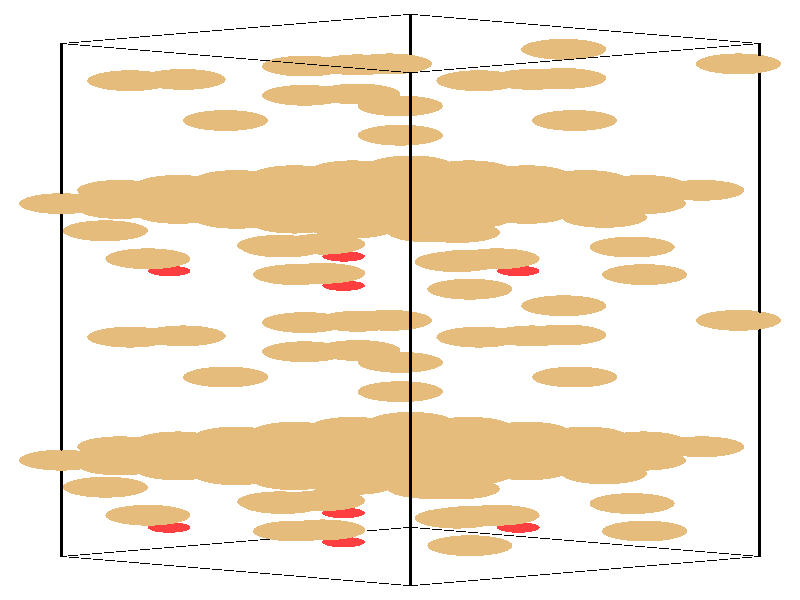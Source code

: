 #include "colors.inc"
#include "finish.inc"

global_settings {assumed_gamma 1 max_trace_level 6}
background {color White}
camera {orthographic
  right -24.82*x up 76.08*y
  direction 1.00*z
  location <0,0,50.00> look_at <0,0,0>}
light_source {<  2.00,   3.00,  40.00> color White
  area_light <0.70, 0, 0>, <0, 0.70, 0>, 3, 3
  adaptive 1 jitter}

#declare simple = finish {phong 0.7}
#declare pale = finish {ambient .5 diffuse .85 roughness .001 specular 0.200 }
#declare intermediate = finish {ambient 0.3 diffuse 0.6 specular 0.10 roughness 0.04 }
#declare vmd = finish {ambient .0 diffuse .65 phong 0.1 phong_size 40. specular 0.500 }
#declare jmol = finish {ambient .2 diffuse .6 specular 1 roughness .001 metallic}
#declare ase2 = finish {ambient 0.05 brilliance 3 diffuse 0.6 metallic specular 0.70 roughness 0.04 reflection 0.15}
#declare ase3 = finish {ambient .15 brilliance 2 diffuse .6 metallic specular 1. roughness .001 reflection .0}
#declare glass = finish {ambient .05 diffuse .3 specular 1. roughness .001}
#declare glass2 = finish {ambient .0 diffuse .3 specular 1. reflection .25 roughness .001}
#declare Rcell = 0.050;
#declare Rbond = 0.100;

#macro atom(LOC, R, COL, TRANS, FIN)
  sphere{LOC, R texture{pigment{color COL transmit TRANS} finish{FIN}}}
#end
#macro constrain(LOC, R, COL, TRANS FIN)
union{torus{R, Rcell rotate 45*z texture{pigment{color COL transmit TRANS} finish{FIN}}}
      torus{R, Rcell rotate -45*z texture{pigment{color COL transmit TRANS} finish{FIN}}}
      translate LOC}
#end

cylinder {<-10.50, -32.52, -33.83>, <  0.33, -36.23, -23.65>, Rcell pigment {Black}}
cylinder {<  0.33, -28.82, -44.00>, < 11.16, -32.52, -33.83>, Rcell pigment {Black}}
cylinder {<  0.33,  36.23, -20.33>, < 11.16,  32.52, -10.15>, Rcell pigment {Black}}
cylinder {<-10.50,  32.52, -10.15>, <  0.33,  28.82,   0.03>, Rcell pigment {Black}}
cylinder {<-10.50, -32.52, -33.83>, <  0.33, -28.82, -44.00>, Rcell pigment {Black}}
cylinder {<  0.33, -36.23, -23.65>, < 11.16, -32.52, -33.83>, Rcell pigment {Black}}
cylinder {<  0.33,  28.82,   0.03>, < 11.16,  32.52, -10.15>, Rcell pigment {Black}}
cylinder {<-10.50,  32.52, -10.15>, <  0.33,  36.23, -20.33>, Rcell pigment {Black}}
cylinder {<-10.50, -32.52, -33.83>, <-10.50,  32.52, -10.15>, Rcell pigment {Black}}
cylinder {<  0.33, -36.23, -23.65>, <  0.33,  28.82,   0.03>, Rcell pigment {Black}}
cylinder {< 11.16, -32.52, -33.83>, < 11.16,  32.52, -10.15>, Rcell pigment {Black}}
cylinder {<  0.33, -28.82, -44.00>, <  0.33,  36.23, -20.33>, Rcell pigment {Black}}
atom(<-10.50, -20.31, -29.38>, 1.32, rgb <0.78, 0.50, 0.20>, 0.0, ase3) // #0 
atom(< -8.69, -20.92, -27.68>, 1.32, rgb <0.78, 0.50, 0.20>, 0.0, ase3) // #1 
atom(< -6.89, -21.54, -25.99>, 1.32, rgb <0.78, 0.50, 0.20>, 0.0, ase3) // #2 
atom(< -8.69, -19.69, -31.08>, 1.32, rgb <0.78, 0.50, 0.20>, 0.0, ase3) // #3 
atom(< -6.89, -20.31, -29.38>, 1.32, rgb <0.78, 0.50, 0.20>, 0.0, ase3) // #4 
atom(< -5.08, -20.92, -27.68>, 1.32, rgb <0.78, 0.50, 0.20>, 0.0, ase3) // #5 
atom(< -6.89, -19.07, -32.77>, 1.32, rgb <0.78, 0.50, 0.20>, 0.0, ase3) // #6 
atom(< -5.08, -19.69, -31.08>, 1.32, rgb <0.78, 0.50, 0.20>, 0.0, ase3) // #7 
atom(< -3.28, -20.31, -29.38>, 1.32, rgb <0.78, 0.50, 0.20>, 0.0, ase3) // #8 
atom(< -8.69, -18.61, -28.76>, 1.32, rgb <0.78, 0.50, 0.20>, 0.0, ase3) // #9 
atom(< -6.89, -19.23, -27.07>, 1.32, rgb <0.78, 0.50, 0.20>, 0.0, ase3) // #10 
atom(< -5.08, -19.85, -25.37>, 1.32, rgb <0.78, 0.50, 0.20>, 0.0, ase3) // #11 
atom(< -6.89, -17.99, -30.46>, 1.32, rgb <0.78, 0.50, 0.20>, 0.0, ase3) // #12 
atom(< -5.08, -18.61, -28.76>, 1.32, rgb <0.78, 0.50, 0.20>, 0.0, ase3) // #13 
atom(< -3.28, -19.23, -27.07>, 1.32, rgb <0.78, 0.50, 0.20>, 0.0, ase3) // #14 
atom(< -5.08, -17.38, -32.15>, 1.32, rgb <0.78, 0.50, 0.20>, 0.0, ase3) // #15 
atom(< -3.28, -17.99, -30.46>, 1.32, rgb <0.78, 0.50, 0.20>, 0.0, ase3) // #16 
atom(< -1.47, -18.61, -28.76>, 1.32, rgb <0.78, 0.50, 0.20>, 0.0, ase3) // #17 
atom(< -3.73,   6.93, -12.79>, 1.32, rgb <0.78, 0.50, 0.20>, 0.0, ase3) // #18 
atom(< -2.96,  -2.86, -31.03>, 1.32, rgb <0.78, 0.50, 0.20>, 0.0, ase3) // #19 
atom(< -5.41,  -9.77, -25.56>, 1.32, rgb <0.78, 0.50, 0.20>, 0.0, ase3) // #20 
atom(< -3.24,   3.22, -21.82>, 1.32, rgb <0.78, 0.50, 0.20>, 0.0, ase3) // #21 
atom(<  1.78,   4.86, -13.93>, 1.32, rgb <0.78, 0.50, 0.20>, 0.0, ase3) // #22 
atom(<  6.34,  10.48, -20.02>, 1.32, rgb <0.78, 0.50, 0.20>, 0.0, ase3) // #23 
atom(<  4.10,  -4.55, -23.57>, 1.32, rgb <0.78, 0.50, 0.20>, 0.0, ase3) // #24 
atom(< -0.33,  -2.58, -23.09>, 1.32, rgb <0.78, 0.50, 0.20>, 0.0, ase3) // #25 
atom(< -2.40,   3.38, -12.33>, 1.32, rgb <0.78, 0.50, 0.20>, 0.0, ase3) // #26 
atom(<  3.67,   3.68, -22.30>, 0.66, rgb <1.00, 0.05, 0.05>, 0.0, ase3) // #27 
atom(<  0.61, -19.57, -34.22>, 0.76, rgb <0.56, 0.56, 0.56>, 0.0, ase3) // #28 
atom(<-10.50,  12.22, -17.54>, 1.32, rgb <0.78, 0.50, 0.20>, 0.0, ase3) // #29 
atom(< -8.69,  11.60, -15.85>, 1.32, rgb <0.78, 0.50, 0.20>, 0.0, ase3) // #30 
atom(< -6.89,  10.98, -14.15>, 1.32, rgb <0.78, 0.50, 0.20>, 0.0, ase3) // #31 
atom(< -8.69,  12.83, -19.24>, 1.32, rgb <0.78, 0.50, 0.20>, 0.0, ase3) // #32 
atom(< -6.89,  12.22, -17.54>, 1.32, rgb <0.78, 0.50, 0.20>, 0.0, ase3) // #33 
atom(< -5.08,  11.60, -15.85>, 1.32, rgb <0.78, 0.50, 0.20>, 0.0, ase3) // #34 
atom(< -6.89,  13.45, -20.93>, 1.32, rgb <0.78, 0.50, 0.20>, 0.0, ase3) // #35 
atom(< -5.08,  12.83, -19.24>, 1.32, rgb <0.78, 0.50, 0.20>, 0.0, ase3) // #36 
atom(< -3.28,  12.22, -17.54>, 1.32, rgb <0.78, 0.50, 0.20>, 0.0, ase3) // #37 
atom(< -8.69,  13.91, -16.92>, 1.32, rgb <0.78, 0.50, 0.20>, 0.0, ase3) // #38 
atom(< -6.89,  13.29, -15.23>, 1.32, rgb <0.78, 0.50, 0.20>, 0.0, ase3) // #39 
atom(< -5.08,  12.68, -13.53>, 1.32, rgb <0.78, 0.50, 0.20>, 0.0, ase3) // #40 
atom(< -6.89,  14.53, -18.62>, 1.32, rgb <0.78, 0.50, 0.20>, 0.0, ase3) // #41 
atom(< -5.08,  13.91, -16.92>, 1.32, rgb <0.78, 0.50, 0.20>, 0.0, ase3) // #42 
atom(< -3.28,  13.29, -15.23>, 1.32, rgb <0.78, 0.50, 0.20>, 0.0, ase3) // #43 
atom(< -5.08,  15.15, -20.32>, 1.32, rgb <0.78, 0.50, 0.20>, 0.0, ase3) // #44 
atom(< -3.28,  14.53, -18.62>, 1.32, rgb <0.78, 0.50, 0.20>, 0.0, ase3) // #45 
atom(< -1.47,  13.91, -16.92>, 1.32, rgb <0.78, 0.50, 0.20>, 0.0, ase3) // #46 
atom(< -3.73, -25.59, -24.62>, 1.32, rgb <0.78, 0.50, 0.20>, 0.0, ase3) // #47 
atom(< -2.96,  29.66, -19.19>, 1.32, rgb <0.78, 0.50, 0.20>, 0.0, ase3) // #48 
atom(< -5.41,  22.76, -13.73>, 1.32, rgb <0.78, 0.50, 0.20>, 0.0, ase3) // #49 
atom(< -3.24, -29.30, -33.66>, 1.32, rgb <0.78, 0.50, 0.20>, 0.0, ase3) // #50 
atom(<  1.78, -27.66, -25.77>, 1.32, rgb <0.78, 0.50, 0.20>, 0.0, ase3) // #51 
atom(<  6.34, -22.04, -31.86>, 1.32, rgb <0.78, 0.50, 0.20>, 0.0, ase3) // #52 
atom(<  4.10,  27.97, -11.73>, 1.32, rgb <0.78, 0.50, 0.20>, 0.0, ase3) // #53 
atom(< -0.33,  29.94, -11.25>, 1.32, rgb <0.78, 0.50, 0.20>, 0.0, ase3) // #54 
atom(< -2.40, -29.15, -24.16>, 1.32, rgb <0.78, 0.50, 0.20>, 0.0, ase3) // #55 
atom(<  3.67, -28.85, -34.14>, 0.66, rgb <1.00, 0.05, 0.05>, 0.0, ase3) // #56 
atom(<  0.61,  12.96, -22.38>, 0.76, rgb <0.56, 0.56, 0.56>, 0.0, ase3) // #57 
atom(< -5.08, -18.45, -34.47>, 1.32, rgb <0.78, 0.50, 0.20>, 0.0, ase3) // #58 
atom(< -3.28, -19.07, -32.77>, 1.32, rgb <0.78, 0.50, 0.20>, 0.0, ase3) // #59 
atom(< -1.47, -19.69, -31.08>, 1.32, rgb <0.78, 0.50, 0.20>, 0.0, ase3) // #60 
atom(< -3.28, -17.84, -36.16>, 1.32, rgb <0.78, 0.50, 0.20>, 0.0, ase3) // #61 
atom(< -1.47, -18.45, -34.47>, 1.32, rgb <0.78, 0.50, 0.20>, 0.0, ase3) // #62 
atom(<  0.33, -19.07, -32.77>, 1.32, rgb <0.78, 0.50, 0.20>, 0.0, ase3) // #63 
atom(< -1.47, -17.22, -37.86>, 1.32, rgb <0.78, 0.50, 0.20>, 0.0, ase3) // #64 
atom(<  0.33, -17.84, -36.16>, 1.32, rgb <0.78, 0.50, 0.20>, 0.0, ase3) // #65 
atom(<  2.14, -18.45, -34.47>, 1.32, rgb <0.78, 0.50, 0.20>, 0.0, ase3) // #66 
atom(< -3.28, -16.76, -33.85>, 1.32, rgb <0.78, 0.50, 0.20>, 0.0, ase3) // #67 
atom(< -1.47, -17.38, -32.15>, 1.32, rgb <0.78, 0.50, 0.20>, 0.0, ase3) // #68 
atom(<  0.33, -17.99, -30.46>, 1.32, rgb <0.78, 0.50, 0.20>, 0.0, ase3) // #69 
atom(< -1.47, -16.14, -35.55>, 1.32, rgb <0.78, 0.50, 0.20>, 0.0, ase3) // #70 
atom(<  0.33, -16.76, -33.85>, 1.32, rgb <0.78, 0.50, 0.20>, 0.0, ase3) // #71 
atom(<  2.14, -17.38, -32.15>, 1.32, rgb <0.78, 0.50, 0.20>, 0.0, ase3) // #72 
atom(<  0.33, -15.52, -37.24>, 1.32, rgb <0.78, 0.50, 0.20>, 0.0, ase3) // #73 
atom(<  2.14, -16.14, -35.55>, 1.32, rgb <0.78, 0.50, 0.20>, 0.0, ase3) // #74 
atom(<  3.94, -16.76, -33.85>, 1.32, rgb <0.78, 0.50, 0.20>, 0.0, ase3) // #75 
atom(<  1.69,   8.78, -17.87>, 1.32, rgb <0.78, 0.50, 0.20>, 0.0, ase3) // #76 
atom(< -8.38,  -4.71, -25.94>, 1.32, rgb <0.78, 0.50, 0.20>, 0.0, ase3) // #77 
atom(<  0.01,  -7.91, -30.65>, 1.32, rgb <0.78, 0.50, 0.20>, 0.0, ase3) // #78 
atom(<  2.17,   5.08, -26.91>, 1.32, rgb <0.78, 0.50, 0.20>, 0.0, ase3) // #79 
atom(<  7.20,   6.71, -19.02>, 1.32, rgb <0.78, 0.50, 0.20>, 0.0, ase3) // #80 
atom(<  0.92,   8.63, -14.93>, 1.32, rgb <0.78, 0.50, 0.20>, 0.0, ase3) // #81 
atom(< -1.31,  -6.40, -18.48>, 1.32, rgb <0.78, 0.50, 0.20>, 0.0, ase3) // #82 
atom(<  5.08,  -0.73, -28.17>, 1.32, rgb <0.78, 0.50, 0.20>, 0.0, ase3) // #83 
atom(<  3.01,   5.23, -17.42>, 1.32, rgb <0.78, 0.50, 0.20>, 0.0, ase3) // #84 
atom(< -1.75,   1.82, -17.22>, 0.66, rgb <1.00, 0.05, 0.05>, 0.0, ase3) // #85 
atom(< -4.80, -21.42, -29.13>, 0.76, rgb <0.56, 0.56, 0.56>, 0.0, ase3) // #86 
atom(< -5.08,  14.07, -22.63>, 1.32, rgb <0.78, 0.50, 0.20>, 0.0, ase3) // #87 
atom(< -3.28,  13.45, -20.93>, 1.32, rgb <0.78, 0.50, 0.20>, 0.0, ase3) // #88 
atom(< -1.47,  12.83, -19.24>, 1.32, rgb <0.78, 0.50, 0.20>, 0.0, ase3) // #89 
atom(< -3.28,  14.69, -24.33>, 1.32, rgb <0.78, 0.50, 0.20>, 0.0, ase3) // #90 
atom(< -1.47,  14.07, -22.63>, 1.32, rgb <0.78, 0.50, 0.20>, 0.0, ase3) // #91 
atom(<  0.33,  13.45, -20.93>, 1.32, rgb <0.78, 0.50, 0.20>, 0.0, ase3) // #92 
atom(< -1.47,  15.30, -26.02>, 1.32, rgb <0.78, 0.50, 0.20>, 0.0, ase3) // #93 
atom(<  0.33,  14.69, -24.33>, 1.32, rgb <0.78, 0.50, 0.20>, 0.0, ase3) // #94 
atom(<  2.14,  14.07, -22.63>, 1.32, rgb <0.78, 0.50, 0.20>, 0.0, ase3) // #95 
atom(< -3.28,  15.76, -22.01>, 1.32, rgb <0.78, 0.50, 0.20>, 0.0, ase3) // #96 
atom(< -1.47,  15.15, -20.32>, 1.32, rgb <0.78, 0.50, 0.20>, 0.0, ase3) // #97 
atom(<  0.33,  14.53, -18.62>, 1.32, rgb <0.78, 0.50, 0.20>, 0.0, ase3) // #98 
atom(< -1.47,  16.38, -23.71>, 1.32, rgb <0.78, 0.50, 0.20>, 0.0, ase3) // #99 
atom(<  0.33,  15.76, -22.01>, 1.32, rgb <0.78, 0.50, 0.20>, 0.0, ase3) // #100 
atom(<  2.14,  15.15, -20.32>, 1.32, rgb <0.78, 0.50, 0.20>, 0.0, ase3) // #101 
atom(<  0.33,  17.00, -25.41>, 1.32, rgb <0.78, 0.50, 0.20>, 0.0, ase3) // #102 
atom(<  2.14,  16.38, -23.71>, 1.32, rgb <0.78, 0.50, 0.20>, 0.0, ase3) // #103 
atom(<  3.94,  15.76, -22.01>, 1.32, rgb <0.78, 0.50, 0.20>, 0.0, ase3) // #104 
atom(<  1.69, -23.74, -29.71>, 1.32, rgb <0.78, 0.50, 0.20>, 0.0, ase3) // #105 
atom(< -8.38,  27.81, -14.10>, 1.32, rgb <0.78, 0.50, 0.20>, 0.0, ase3) // #106 
atom(<  0.01,  24.61, -18.81>, 1.32, rgb <0.78, 0.50, 0.20>, 0.0, ase3) // #107 
atom(<  2.17, -27.45, -38.75>, 1.32, rgb <0.78, 0.50, 0.20>, 0.0, ase3) // #108 
atom(<  7.20, -25.81, -30.86>, 1.32, rgb <0.78, 0.50, 0.20>, 0.0, ase3) // #109 
atom(<  0.92, -23.89, -26.77>, 1.32, rgb <0.78, 0.50, 0.20>, 0.0, ase3) // #110 
atom(< -1.31,  26.12,  -6.64>, 1.32, rgb <0.78, 0.50, 0.20>, 0.0, ase3) // #111 
atom(<  5.08,  31.79, -16.34>, 1.32, rgb <0.78, 0.50, 0.20>, 0.0, ase3) // #112 
atom(<  3.01, -27.29, -29.25>, 1.32, rgb <0.78, 0.50, 0.20>, 0.0, ase3) // #113 
atom(< -1.75, -30.70, -29.05>, 0.66, rgb <1.00, 0.05, 0.05>, 0.0, ase3) // #114 
atom(< -4.80,  11.10, -17.29>, 0.76, rgb <0.56, 0.56, 0.56>, 0.0, ase3) // #115 
atom(< -5.08, -22.16, -24.29>, 1.32, rgb <0.78, 0.50, 0.20>, 0.0, ase3) // #116 
atom(< -3.28, -22.78, -22.59>, 1.32, rgb <0.78, 0.50, 0.20>, 0.0, ase3) // #117 
atom(< -1.47, -23.39, -20.90>, 1.32, rgb <0.78, 0.50, 0.20>, 0.0, ase3) // #118 
atom(< -3.28, -21.54, -25.99>, 1.32, rgb <0.78, 0.50, 0.20>, 0.0, ase3) // #119 
atom(< -1.47, -22.16, -24.29>, 1.32, rgb <0.78, 0.50, 0.20>, 0.0, ase3) // #120 
atom(<  0.33, -22.78, -22.59>, 1.32, rgb <0.78, 0.50, 0.20>, 0.0, ase3) // #121 
atom(< -1.47, -20.92, -27.68>, 1.32, rgb <0.78, 0.50, 0.20>, 0.0, ase3) // #122 
atom(<  0.33, -21.54, -25.99>, 1.32, rgb <0.78, 0.50, 0.20>, 0.0, ase3) // #123 
atom(<  2.14, -22.16, -24.29>, 1.32, rgb <0.78, 0.50, 0.20>, 0.0, ase3) // #124 
atom(< -3.28, -20.46, -23.67>, 1.32, rgb <0.78, 0.50, 0.20>, 0.0, ase3) // #125 
atom(< -1.47, -21.08, -21.98>, 1.32, rgb <0.78, 0.50, 0.20>, 0.0, ase3) // #126 
atom(<  0.33, -21.70, -20.28>, 1.32, rgb <0.78, 0.50, 0.20>, 0.0, ase3) // #127 
atom(< -1.47, -19.85, -25.37>, 1.32, rgb <0.78, 0.50, 0.20>, 0.0, ase3) // #128 
atom(<  0.33, -20.46, -23.67>, 1.32, rgb <0.78, 0.50, 0.20>, 0.0, ase3) // #129 
atom(<  2.14, -21.08, -21.98>, 1.32, rgb <0.78, 0.50, 0.20>, 0.0, ase3) // #130 
atom(<  0.33, -19.23, -27.07>, 1.32, rgb <0.78, 0.50, 0.20>, 0.0, ase3) // #131 
atom(<  2.14, -19.85, -25.37>, 1.32, rgb <0.78, 0.50, 0.20>, 0.0, ase3) // #132 
atom(<  3.94, -20.46, -23.67>, 1.32, rgb <0.78, 0.50, 0.20>, 0.0, ase3) // #133 
atom(< -9.14,   8.78, -17.87>, 1.32, rgb <0.78, 0.50, 0.20>, 0.0, ase3) // #134 
atom(<  2.45,  -4.71, -25.94>, 1.32, rgb <0.78, 0.50, 0.20>, 0.0, ase3) // #135 
atom(<  0.01, -11.62, -20.47>, 1.32, rgb <0.78, 0.50, 0.20>, 0.0, ase3) // #136 
atom(<  2.17,   1.37, -16.73>, 1.32, rgb <0.78, 0.50, 0.20>, 0.0, ase3) // #137 
atom(< -3.63,   6.71, -19.02>, 1.32, rgb <0.78, 0.50, 0.20>, 0.0, ase3) // #138 
atom(<  0.92,  12.33, -25.11>, 1.32, rgb <0.78, 0.50, 0.20>, 0.0, ase3) // #139 
atom(< -1.31,  -2.70, -28.66>, 1.32, rgb <0.78, 0.50, 0.20>, 0.0, ase3) // #140 
atom(<  5.08,  -4.43, -18.00>, 1.32, rgb <0.78, 0.50, 0.20>, 0.0, ase3) // #141 
atom(< -7.82,   5.23, -17.42>, 1.32, rgb <0.78, 0.50, 0.20>, 0.0, ase3) // #142 
atom(< -1.75,   5.53, -27.39>, 0.66, rgb <1.00, 0.05, 0.05>, 0.0, ase3) // #143 
atom(<  6.03, -21.42, -29.13>, 0.76, rgb <0.56, 0.56, 0.56>, 0.0, ase3) // #144 
atom(< -5.08,  10.36, -12.45>, 1.32, rgb <0.78, 0.50, 0.20>, 0.0, ase3) // #145 
atom(< -3.28,   9.75, -10.76>, 1.32, rgb <0.78, 0.50, 0.20>, 0.0, ase3) // #146 
atom(< -1.47,   9.13,  -9.06>, 1.32, rgb <0.78, 0.50, 0.20>, 0.0, ase3) // #147 
atom(< -3.28,  10.98, -14.15>, 1.32, rgb <0.78, 0.50, 0.20>, 0.0, ase3) // #148 
atom(< -1.47,  10.36, -12.45>, 1.32, rgb <0.78, 0.50, 0.20>, 0.0, ase3) // #149 
atom(<  0.33,   9.75, -10.76>, 1.32, rgb <0.78, 0.50, 0.20>, 0.0, ase3) // #150 
atom(< -1.47,  11.60, -15.85>, 1.32, rgb <0.78, 0.50, 0.20>, 0.0, ase3) // #151 
atom(<  0.33,  10.98, -14.15>, 1.32, rgb <0.78, 0.50, 0.20>, 0.0, ase3) // #152 
atom(<  2.14,  10.36, -12.45>, 1.32, rgb <0.78, 0.50, 0.20>, 0.0, ase3) // #153 
atom(< -3.28,  12.06, -11.84>, 1.32, rgb <0.78, 0.50, 0.20>, 0.0, ase3) // #154 
atom(< -1.47,  11.44, -10.14>, 1.32, rgb <0.78, 0.50, 0.20>, 0.0, ase3) // #155 
atom(<  0.33,  10.83,  -8.44>, 1.32, rgb <0.78, 0.50, 0.20>, 0.0, ase3) // #156 
atom(< -1.47,  12.68, -13.53>, 1.32, rgb <0.78, 0.50, 0.20>, 0.0, ase3) // #157 
atom(<  0.33,  12.06, -11.84>, 1.32, rgb <0.78, 0.50, 0.20>, 0.0, ase3) // #158 
atom(<  2.14,  11.44, -10.14>, 1.32, rgb <0.78, 0.50, 0.20>, 0.0, ase3) // #159 
atom(<  0.33,  13.29, -15.23>, 1.32, rgb <0.78, 0.50, 0.20>, 0.0, ase3) // #160 
atom(<  2.14,  12.68, -13.53>, 1.32, rgb <0.78, 0.50, 0.20>, 0.0, ase3) // #161 
atom(<  3.94,  12.06, -11.84>, 1.32, rgb <0.78, 0.50, 0.20>, 0.0, ase3) // #162 
atom(< -9.14, -23.74, -29.71>, 1.32, rgb <0.78, 0.50, 0.20>, 0.0, ase3) // #163 
atom(<  2.45,  27.81, -14.10>, 1.32, rgb <0.78, 0.50, 0.20>, 0.0, ase3) // #164 
atom(<  0.01,  20.90,  -8.64>, 1.32, rgb <0.78, 0.50, 0.20>, 0.0, ase3) // #165 
atom(<  2.17, -31.15, -28.57>, 1.32, rgb <0.78, 0.50, 0.20>, 0.0, ase3) // #166 
atom(< -3.63, -25.81, -30.86>, 1.32, rgb <0.78, 0.50, 0.20>, 0.0, ase3) // #167 
atom(<  0.92, -20.19, -36.95>, 1.32, rgb <0.78, 0.50, 0.20>, 0.0, ase3) // #168 
atom(< -1.31,  29.82, -16.82>, 1.32, rgb <0.78, 0.50, 0.20>, 0.0, ase3) // #169 
atom(<  5.08,  28.09,  -6.16>, 1.32, rgb <0.78, 0.50, 0.20>, 0.0, ase3) // #170 
atom(< -7.82, -27.29, -29.25>, 1.32, rgb <0.78, 0.50, 0.20>, 0.0, ase3) // #171 
atom(< -1.75, -27.00, -39.23>, 0.66, rgb <1.00, 0.05, 0.05>, 0.0, ase3) // #172 
atom(<  6.03,  11.10, -17.29>, 0.76, rgb <0.56, 0.56, 0.56>, 0.0, ase3) // #173 
atom(<  0.33, -20.31, -29.38>, 1.32, rgb <0.78, 0.50, 0.20>, 0.0, ase3) // #174 
atom(<  2.14, -20.92, -27.68>, 1.32, rgb <0.78, 0.50, 0.20>, 0.0, ase3) // #175 
atom(<  3.94, -21.54, -25.99>, 1.32, rgb <0.78, 0.50, 0.20>, 0.0, ase3) // #176 
atom(<  2.14, -19.69, -31.08>, 1.32, rgb <0.78, 0.50, 0.20>, 0.0, ase3) // #177 
atom(<  3.94, -20.31, -29.38>, 1.32, rgb <0.78, 0.50, 0.20>, 0.0, ase3) // #178 
atom(<  5.75, -20.92, -27.68>, 1.32, rgb <0.78, 0.50, 0.20>, 0.0, ase3) // #179 
atom(<  3.94, -19.07, -32.77>, 1.32, rgb <0.78, 0.50, 0.20>, 0.0, ase3) // #180 
atom(<  5.75, -19.69, -31.08>, 1.32, rgb <0.78, 0.50, 0.20>, 0.0, ase3) // #181 
atom(<  7.55, -20.31, -29.38>, 1.32, rgb <0.78, 0.50, 0.20>, 0.0, ase3) // #182 
atom(<  2.14, -18.61, -28.76>, 1.32, rgb <0.78, 0.50, 0.20>, 0.0, ase3) // #183 
atom(<  3.94, -19.23, -27.07>, 1.32, rgb <0.78, 0.50, 0.20>, 0.0, ase3) // #184 
atom(<  5.75, -19.85, -25.37>, 1.32, rgb <0.78, 0.50, 0.20>, 0.0, ase3) // #185 
atom(<  3.94, -17.99, -30.46>, 1.32, rgb <0.78, 0.50, 0.20>, 0.0, ase3) // #186 
atom(<  5.75, -18.61, -28.76>, 1.32, rgb <0.78, 0.50, 0.20>, 0.0, ase3) // #187 
atom(<  7.55, -19.23, -27.07>, 1.32, rgb <0.78, 0.50, 0.20>, 0.0, ase3) // #188 
atom(<  5.75, -17.38, -32.15>, 1.32, rgb <0.78, 0.50, 0.20>, 0.0, ase3) // #189 
atom(<  7.55, -17.99, -30.46>, 1.32, rgb <0.78, 0.50, 0.20>, 0.0, ase3) // #190 
atom(<  9.36, -18.61, -28.76>, 1.32, rgb <0.78, 0.50, 0.20>, 0.0, ase3) // #191 
atom(< -3.73,  10.64, -22.96>, 1.32, rgb <0.78, 0.50, 0.20>, 0.0, ase3) // #192 
atom(< -2.96,  -6.56, -20.85>, 1.32, rgb <0.78, 0.50, 0.20>, 0.0, ase3) // #193 
atom(<  5.42,  -9.77, -25.56>, 1.32, rgb <0.78, 0.50, 0.20>, 0.0, ase3) // #194 
atom(<  7.59,   3.22, -21.82>, 1.32, rgb <0.78, 0.50, 0.20>, 0.0, ase3) // #195 
atom(<  1.78,   8.56, -24.11>, 1.32, rgb <0.78, 0.50, 0.20>, 0.0, ase3) // #196 
atom(< -4.49,  10.48, -20.02>, 1.32, rgb <0.78, 0.50, 0.20>, 0.0, ase3) // #197 
atom(< -6.73,  -4.55, -23.57>, 1.32, rgb <0.78, 0.50, 0.20>, 0.0, ase3) // #198 
atom(< 10.50,  -2.58, -23.09>, 1.32, rgb <0.78, 0.50, 0.20>, 0.0, ase3) // #199 
atom(< -2.40,   7.08, -22.50>, 1.32, rgb <0.78, 0.50, 0.20>, 0.0, ase3) // #200 
atom(< -7.16,   3.68, -22.30>, 0.66, rgb <1.00, 0.05, 0.05>, 0.0, ase3) // #201 
atom(<  0.61, -23.27, -24.04>, 0.76, rgb <0.56, 0.56, 0.56>, 0.0, ase3) // #202 
atom(<  0.33,  12.22, -17.54>, 1.32, rgb <0.78, 0.50, 0.20>, 0.0, ase3) // #203 
atom(<  2.14,  11.60, -15.85>, 1.32, rgb <0.78, 0.50, 0.20>, 0.0, ase3) // #204 
atom(<  3.94,  10.98, -14.15>, 1.32, rgb <0.78, 0.50, 0.20>, 0.0, ase3) // #205 
atom(<  2.14,  12.83, -19.24>, 1.32, rgb <0.78, 0.50, 0.20>, 0.0, ase3) // #206 
atom(<  3.94,  12.22, -17.54>, 1.32, rgb <0.78, 0.50, 0.20>, 0.0, ase3) // #207 
atom(<  5.75,  11.60, -15.85>, 1.32, rgb <0.78, 0.50, 0.20>, 0.0, ase3) // #208 
atom(<  3.94,  13.45, -20.93>, 1.32, rgb <0.78, 0.50, 0.20>, 0.0, ase3) // #209 
atom(<  5.75,  12.83, -19.24>, 1.32, rgb <0.78, 0.50, 0.20>, 0.0, ase3) // #210 
atom(<  7.55,  12.22, -17.54>, 1.32, rgb <0.78, 0.50, 0.20>, 0.0, ase3) // #211 
atom(<  2.14,  13.91, -16.92>, 1.32, rgb <0.78, 0.50, 0.20>, 0.0, ase3) // #212 
atom(<  3.94,  13.29, -15.23>, 1.32, rgb <0.78, 0.50, 0.20>, 0.0, ase3) // #213 
atom(<  5.75,  12.68, -13.53>, 1.32, rgb <0.78, 0.50, 0.20>, 0.0, ase3) // #214 
atom(<  3.94,  14.53, -18.62>, 1.32, rgb <0.78, 0.50, 0.20>, 0.0, ase3) // #215 
atom(<  5.75,  13.91, -16.92>, 1.32, rgb <0.78, 0.50, 0.20>, 0.0, ase3) // #216 
atom(<  7.55,  13.29, -15.23>, 1.32, rgb <0.78, 0.50, 0.20>, 0.0, ase3) // #217 
atom(<  5.75,  15.15, -20.32>, 1.32, rgb <0.78, 0.50, 0.20>, 0.0, ase3) // #218 
atom(<  7.55,  14.53, -18.62>, 1.32, rgb <0.78, 0.50, 0.20>, 0.0, ase3) // #219 
atom(<  9.36,  13.91, -16.92>, 1.32, rgb <0.78, 0.50, 0.20>, 0.0, ase3) // #220 
atom(< -3.73, -21.89, -34.80>, 1.32, rgb <0.78, 0.50, 0.20>, 0.0, ase3) // #221 
atom(< -2.96,  25.96,  -9.01>, 1.32, rgb <0.78, 0.50, 0.20>, 0.0, ase3) // #222 
atom(<  5.42,  22.76, -13.73>, 1.32, rgb <0.78, 0.50, 0.20>, 0.0, ase3) // #223 
atom(<  7.59, -29.30, -33.66>, 1.32, rgb <0.78, 0.50, 0.20>, 0.0, ase3) // #224 
atom(<  1.78, -23.96, -35.95>, 1.32, rgb <0.78, 0.50, 0.20>, 0.0, ase3) // #225 
atom(< -4.49, -22.04, -31.86>, 1.32, rgb <0.78, 0.50, 0.20>, 0.0, ase3) // #226 
atom(< -6.73,  27.97, -11.73>, 1.32, rgb <0.78, 0.50, 0.20>, 0.0, ase3) // #227 
atom(< 10.50,  29.94, -11.25>, 1.32, rgb <0.78, 0.50, 0.20>, 0.0, ase3) // #228 
atom(< -2.40, -25.44, -34.34>, 1.32, rgb <0.78, 0.50, 0.20>, 0.0, ase3) // #229 
atom(< -7.16, -28.85, -34.14>, 0.66, rgb <1.00, 0.05, 0.05>, 0.0, ase3) // #230 
atom(<  0.61,   9.25, -12.20>, 0.76, rgb <0.56, 0.56, 0.56>, 0.0, ase3) // #231 
